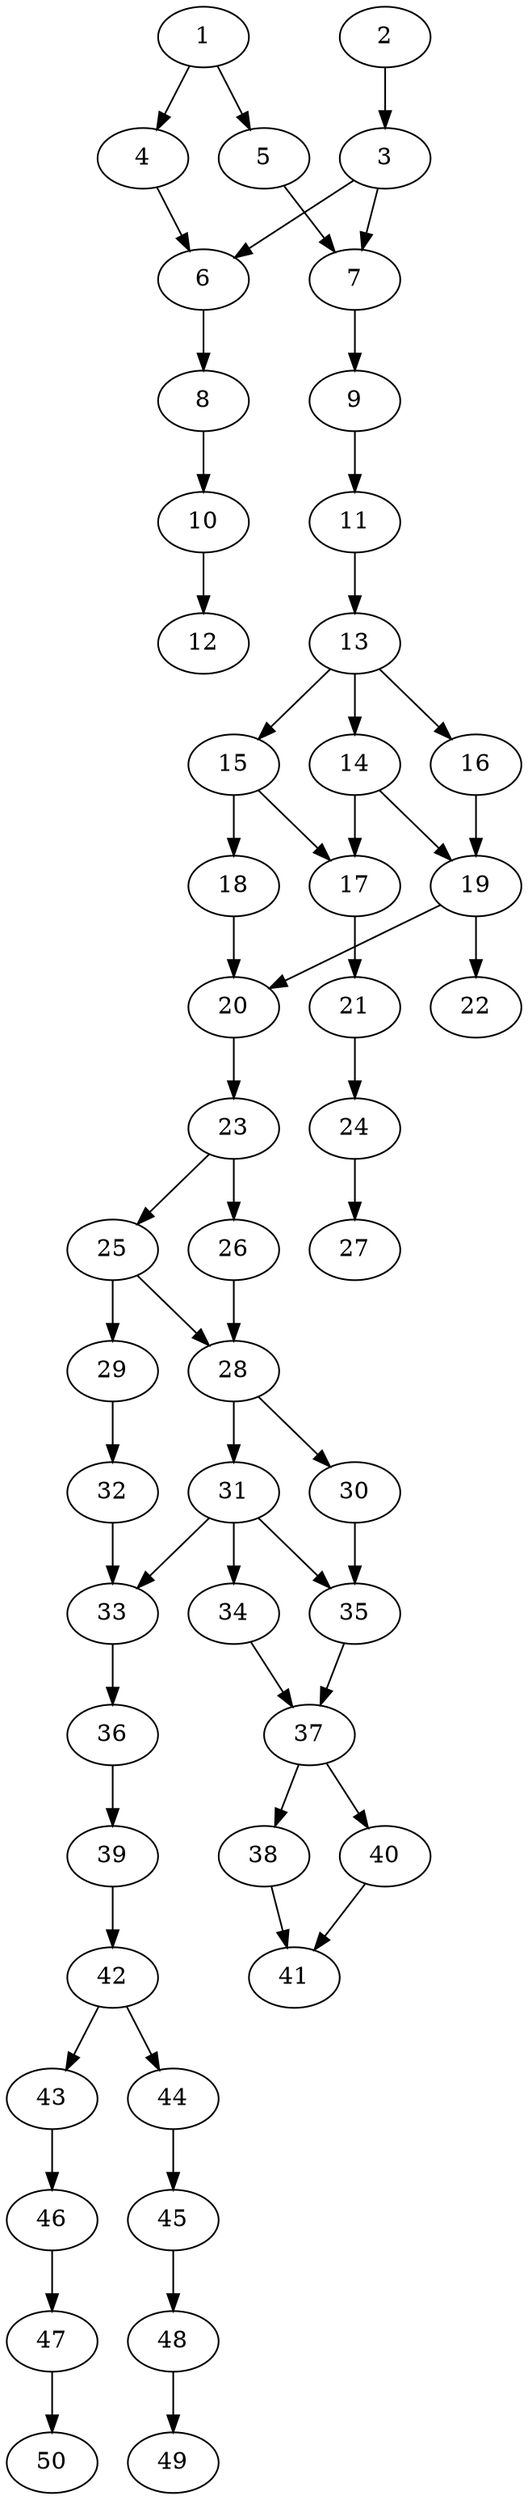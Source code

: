 // DAG automatically generated by daggen at Thu Oct  3 14:07:57 2019
// ./daggen --dot -n 50 --ccr 0.5 --fat 0.3 --regular 0.7 --density 0.5 --mindata 5242880 --maxdata 52428800 
digraph G {
  1 [size="38184960", alpha="0.13", expect_size="19092480"] 
  1 -> 4 [size ="19092480"]
  1 -> 5 [size ="19092480"]
  2 [size="67391488", alpha="0.07", expect_size="33695744"] 
  2 -> 3 [size ="33695744"]
  3 [size="18112512", alpha="0.16", expect_size="9056256"] 
  3 -> 6 [size ="9056256"]
  3 -> 7 [size ="9056256"]
  4 [size="11186176", alpha="0.08", expect_size="5593088"] 
  4 -> 6 [size ="5593088"]
  5 [size="24827904", alpha="0.16", expect_size="12413952"] 
  5 -> 7 [size ="12413952"]
  6 [size="38574080", alpha="0.13", expect_size="19287040"] 
  6 -> 8 [size ="19287040"]
  7 [size="24668160", alpha="0.05", expect_size="12334080"] 
  7 -> 9 [size ="12334080"]
  8 [size="46346240", alpha="0.18", expect_size="23173120"] 
  8 -> 10 [size ="23173120"]
  9 [size="63068160", alpha="0.06", expect_size="31534080"] 
  9 -> 11 [size ="31534080"]
  10 [size="102012928", alpha="0.08", expect_size="51006464"] 
  10 -> 12 [size ="51006464"]
  11 [size="87853056", alpha="0.09", expect_size="43926528"] 
  11 -> 13 [size ="43926528"]
  12 [size="52948992", alpha="0.15", expect_size="26474496"] 
  13 [size="86059008", alpha="0.02", expect_size="43029504"] 
  13 -> 14 [size ="43029504"]
  13 -> 15 [size ="43029504"]
  13 -> 16 [size ="43029504"]
  14 [size="64954368", alpha="0.14", expect_size="32477184"] 
  14 -> 17 [size ="32477184"]
  14 -> 19 [size ="32477184"]
  15 [size="10596352", alpha="0.09", expect_size="5298176"] 
  15 -> 17 [size ="5298176"]
  15 -> 18 [size ="5298176"]
  16 [size="84183040", alpha="0.17", expect_size="42091520"] 
  16 -> 19 [size ="42091520"]
  17 [size="51982336", alpha="0.10", expect_size="25991168"] 
  17 -> 21 [size ="25991168"]
  18 [size="77252608", alpha="0.20", expect_size="38626304"] 
  18 -> 20 [size ="38626304"]
  19 [size="66613248", alpha="0.07", expect_size="33306624"] 
  19 -> 20 [size ="33306624"]
  19 -> 22 [size ="33306624"]
  20 [size="94511104", alpha="0.17", expect_size="47255552"] 
  20 -> 23 [size ="47255552"]
  21 [size="39139328", alpha="0.13", expect_size="19569664"] 
  21 -> 24 [size ="19569664"]
  22 [size="81117184", alpha="0.01", expect_size="40558592"] 
  23 [size="55805952", alpha="0.11", expect_size="27902976"] 
  23 -> 25 [size ="27902976"]
  23 -> 26 [size ="27902976"]
  24 [size="64229376", alpha="0.01", expect_size="32114688"] 
  24 -> 27 [size ="32114688"]
  25 [size="36583424", alpha="0.13", expect_size="18291712"] 
  25 -> 28 [size ="18291712"]
  25 -> 29 [size ="18291712"]
  26 [size="78893056", alpha="0.12", expect_size="39446528"] 
  26 -> 28 [size ="39446528"]
  27 [size="64112640", alpha="0.14", expect_size="32056320"] 
  28 [size="16771072", alpha="0.04", expect_size="8385536"] 
  28 -> 30 [size ="8385536"]
  28 -> 31 [size ="8385536"]
  29 [size="15742976", alpha="0.04", expect_size="7871488"] 
  29 -> 32 [size ="7871488"]
  30 [size="48525312", alpha="0.04", expect_size="24262656"] 
  30 -> 35 [size ="24262656"]
  31 [size="34725888", alpha="0.00", expect_size="17362944"] 
  31 -> 33 [size ="17362944"]
  31 -> 34 [size ="17362944"]
  31 -> 35 [size ="17362944"]
  32 [size="96411648", alpha="0.06", expect_size="48205824"] 
  32 -> 33 [size ="48205824"]
  33 [size="101750784", alpha="0.07", expect_size="50875392"] 
  33 -> 36 [size ="50875392"]
  34 [size="58368000", alpha="0.00", expect_size="29184000"] 
  34 -> 37 [size ="29184000"]
  35 [size="61335552", alpha="0.13", expect_size="30667776"] 
  35 -> 37 [size ="30667776"]
  36 [size="30627840", alpha="0.02", expect_size="15313920"] 
  36 -> 39 [size ="15313920"]
  37 [size="88700928", alpha="0.19", expect_size="44350464"] 
  37 -> 38 [size ="44350464"]
  37 -> 40 [size ="44350464"]
  38 [size="60999680", alpha="0.10", expect_size="30499840"] 
  38 -> 41 [size ="30499840"]
  39 [size="77754368", alpha="0.14", expect_size="38877184"] 
  39 -> 42 [size ="38877184"]
  40 [size="97177600", alpha="0.15", expect_size="48588800"] 
  40 -> 41 [size ="48588800"]
  41 [size="22052864", alpha="0.02", expect_size="11026432"] 
  42 [size="24121344", alpha="0.05", expect_size="12060672"] 
  42 -> 43 [size ="12060672"]
  42 -> 44 [size ="12060672"]
  43 [size="51474432", alpha="0.16", expect_size="25737216"] 
  43 -> 46 [size ="25737216"]
  44 [size="85315584", alpha="0.20", expect_size="42657792"] 
  44 -> 45 [size ="42657792"]
  45 [size="85743616", alpha="0.08", expect_size="42871808"] 
  45 -> 48 [size ="42871808"]
  46 [size="52867072", alpha="0.12", expect_size="26433536"] 
  46 -> 47 [size ="26433536"]
  47 [size="60385280", alpha="0.06", expect_size="30192640"] 
  47 -> 50 [size ="30192640"]
  48 [size="55422976", alpha="0.02", expect_size="27711488"] 
  48 -> 49 [size ="27711488"]
  49 [size="104749056", alpha="0.19", expect_size="52374528"] 
  50 [size="75747328", alpha="0.05", expect_size="37873664"] 
}
